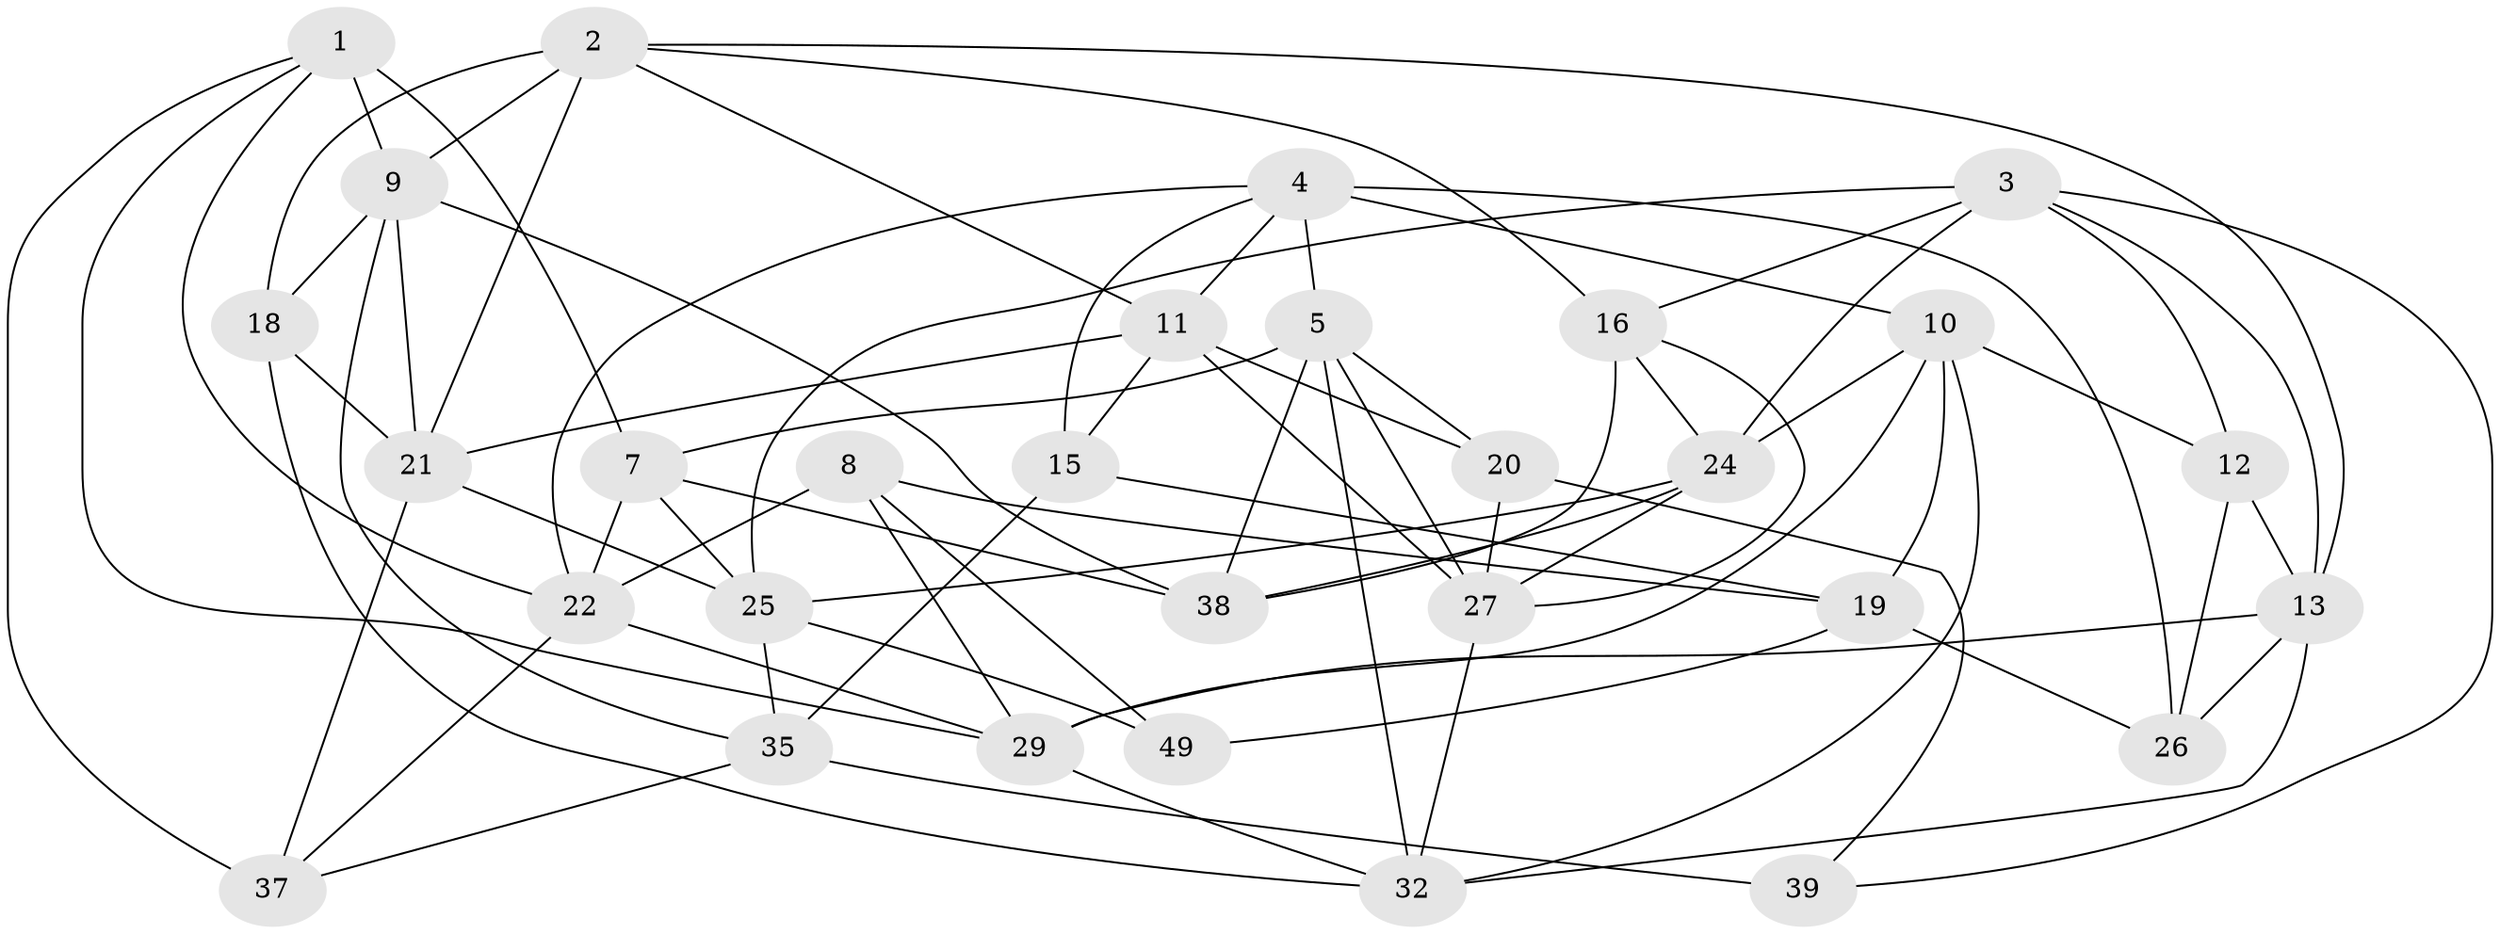 // Generated by graph-tools (version 1.1) at 2025/24/03/03/25 07:24:22]
// undirected, 30 vertices, 77 edges
graph export_dot {
graph [start="1"]
  node [color=gray90,style=filled];
  1 [super="+33"];
  2 [super="+28"];
  3 [super="+30"];
  4 [super="+51"];
  5 [super="+6"];
  7 [super="+17"];
  8;
  9 [super="+46"];
  10 [super="+45"];
  11 [super="+14"];
  12;
  13 [super="+42"];
  15;
  16 [super="+36"];
  18;
  19 [super="+23"];
  20;
  21 [super="+44"];
  22 [super="+43"];
  24 [super="+34"];
  25 [super="+31"];
  26;
  27 [super="+41"];
  29 [super="+40"];
  32 [super="+50"];
  35 [super="+48"];
  37;
  38 [super="+47"];
  39;
  49;
  1 -- 7 [weight=2];
  1 -- 22;
  1 -- 37;
  1 -- 9;
  1 -- 29;
  2 -- 18;
  2 -- 21;
  2 -- 16;
  2 -- 11;
  2 -- 13;
  2 -- 9;
  3 -- 25;
  3 -- 24;
  3 -- 12;
  3 -- 39;
  3 -- 13;
  3 -- 16;
  4 -- 15;
  4 -- 22;
  4 -- 10;
  4 -- 26;
  4 -- 11;
  4 -- 5;
  5 -- 7;
  5 -- 20;
  5 -- 38;
  5 -- 32;
  5 -- 27;
  7 -- 22;
  7 -- 25;
  7 -- 38;
  8 -- 29;
  8 -- 49;
  8 -- 19;
  8 -- 22;
  9 -- 35;
  9 -- 38;
  9 -- 18;
  9 -- 21;
  10 -- 12;
  10 -- 32;
  10 -- 24;
  10 -- 19;
  10 -- 29;
  11 -- 20;
  11 -- 27;
  11 -- 21;
  11 -- 15;
  12 -- 26;
  12 -- 13;
  13 -- 29;
  13 -- 26;
  13 -- 32;
  15 -- 19;
  15 -- 35;
  16 -- 38 [weight=2];
  16 -- 27;
  16 -- 24;
  18 -- 21;
  18 -- 32;
  19 -- 49 [weight=2];
  19 -- 26;
  20 -- 27;
  20 -- 39;
  21 -- 25;
  21 -- 37;
  22 -- 37;
  22 -- 29;
  24 -- 38;
  24 -- 27;
  24 -- 25;
  25 -- 35;
  25 -- 49;
  27 -- 32;
  29 -- 32;
  35 -- 39 [weight=2];
  35 -- 37;
}

